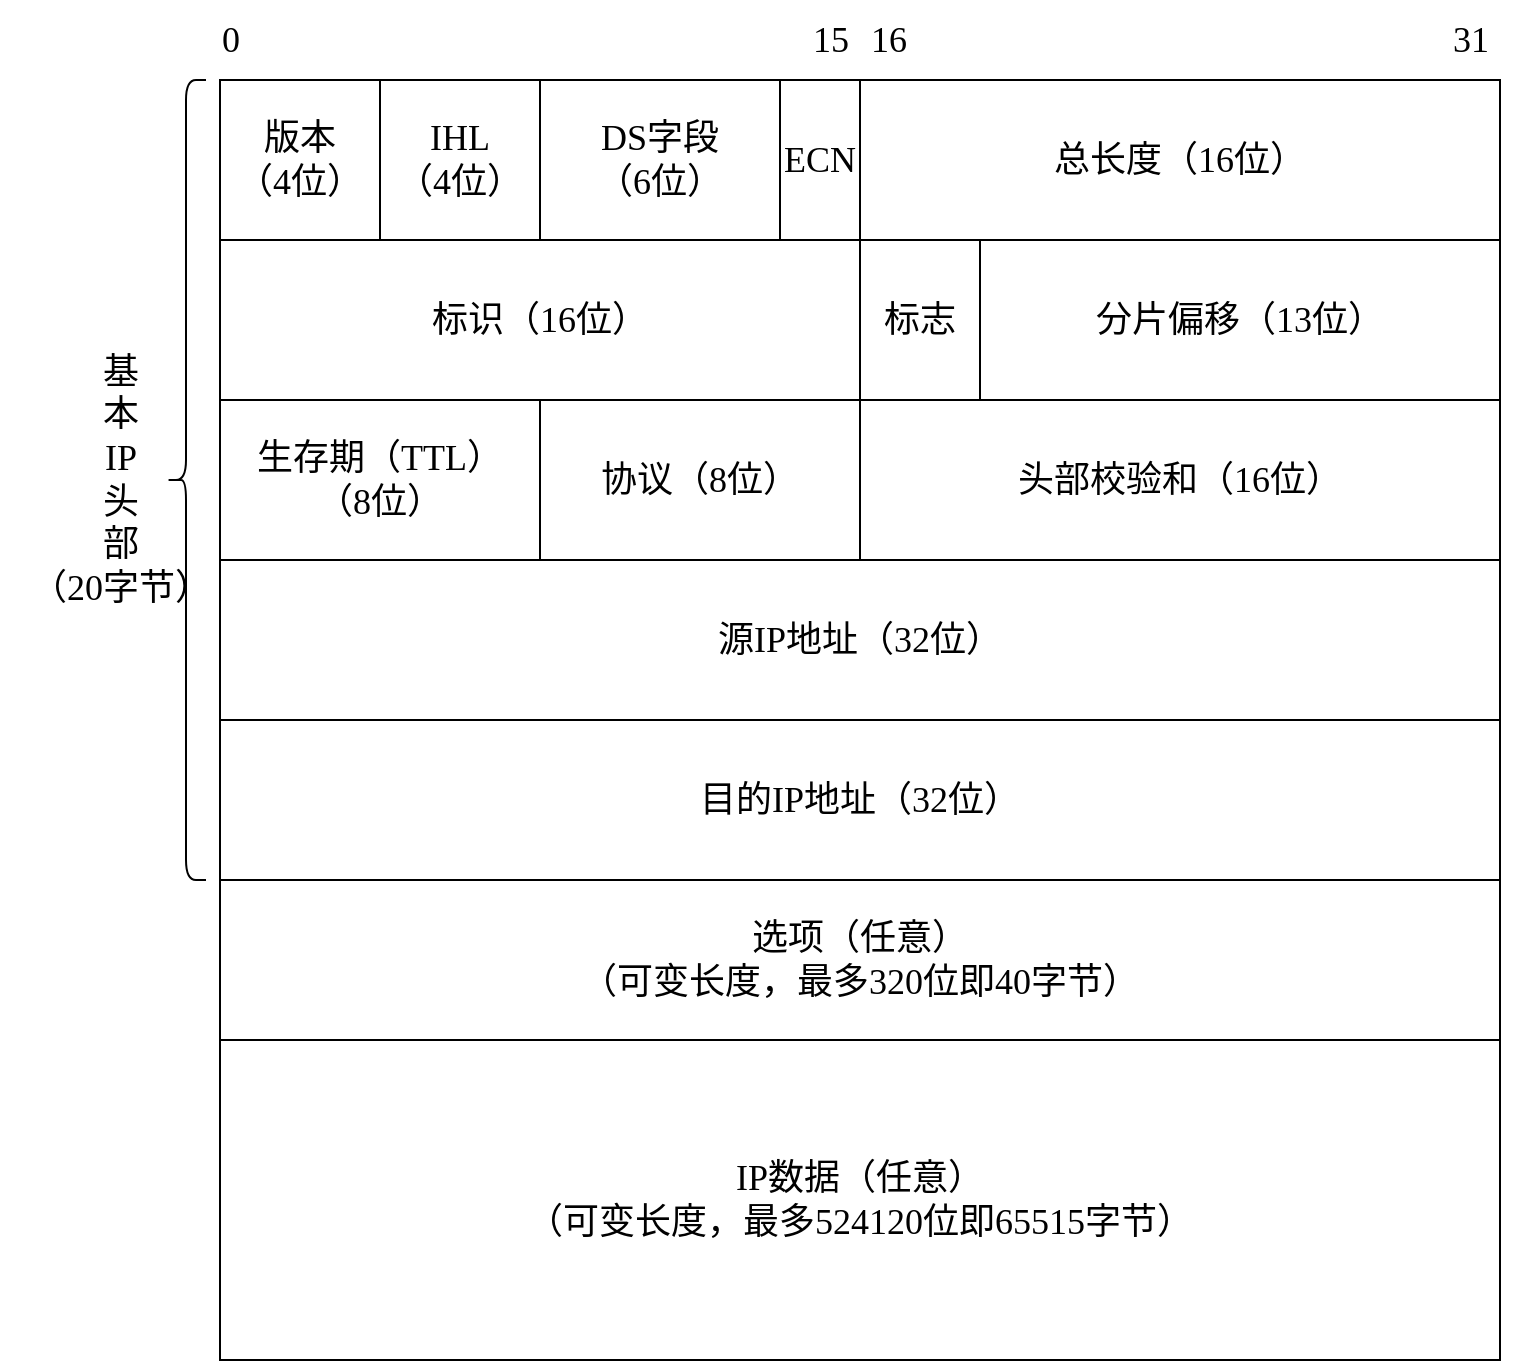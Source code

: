 <mxfile version="21.2.8" type="device" pages="2">
  <diagram name="ipv4-ip-header" id="Cs8gYPYwQowdaciJkWyL">
    <mxGraphModel dx="1548" dy="895" grid="1" gridSize="10" guides="1" tooltips="1" connect="1" arrows="0" fold="1" page="1" pageScale="1" pageWidth="827" pageHeight="1169" math="0" shadow="0">
      <root>
        <mxCell id="0" />
        <mxCell id="1" parent="0" />
        <mxCell id="3EiK8SHB0jFPuvXETLW--16" value="" style="group" vertex="1" connectable="0" parent="1">
          <mxGeometry x="110" y="80" width="640" height="640" as="geometry" />
        </mxCell>
        <mxCell id="3EiK8SHB0jFPuvXETLW--1" value="&lt;font face=&quot;Lucida Console&quot; style=&quot;font-size: 18px;&quot;&gt;版本&lt;br&gt;（4位）&lt;/font&gt;" style="rounded=0;whiteSpace=wrap;html=1;" vertex="1" parent="3EiK8SHB0jFPuvXETLW--16">
          <mxGeometry width="80" height="80" as="geometry" />
        </mxCell>
        <mxCell id="3EiK8SHB0jFPuvXETLW--2" value="&lt;font face=&quot;Lucida Console&quot; style=&quot;font-size: 18px;&quot;&gt;IHL&lt;br&gt;（4位）&lt;/font&gt;" style="rounded=0;whiteSpace=wrap;html=1;" vertex="1" parent="3EiK8SHB0jFPuvXETLW--16">
          <mxGeometry x="80" width="80" height="80" as="geometry" />
        </mxCell>
        <mxCell id="3EiK8SHB0jFPuvXETLW--3" value="&lt;font face=&quot;Lucida Console&quot; style=&quot;font-size: 18px;&quot;&gt;DS字段&lt;br&gt;（6位）&lt;/font&gt;" style="rounded=0;whiteSpace=wrap;html=1;" vertex="1" parent="3EiK8SHB0jFPuvXETLW--16">
          <mxGeometry x="160" width="120" height="80" as="geometry" />
        </mxCell>
        <mxCell id="3EiK8SHB0jFPuvXETLW--4" value="&lt;font face=&quot;Lucida Console&quot; style=&quot;font-size: 18px;&quot;&gt;ECN&lt;br&gt;&lt;/font&gt;" style="rounded=0;whiteSpace=wrap;html=1;" vertex="1" parent="3EiK8SHB0jFPuvXETLW--16">
          <mxGeometry x="280" width="40" height="80" as="geometry" />
        </mxCell>
        <mxCell id="3EiK8SHB0jFPuvXETLW--5" value="&lt;font face=&quot;Lucida Console&quot; style=&quot;font-size: 18px;&quot;&gt;总长度（16位）&lt;/font&gt;" style="rounded=0;whiteSpace=wrap;html=1;" vertex="1" parent="3EiK8SHB0jFPuvXETLW--16">
          <mxGeometry x="320" width="320" height="80" as="geometry" />
        </mxCell>
        <mxCell id="3EiK8SHB0jFPuvXETLW--6" value="&lt;font style=&quot;font-size: 18px;&quot; face=&quot;Lucida Console&quot;&gt;标识（16位）&lt;/font&gt;" style="rounded=0;whiteSpace=wrap;html=1;" vertex="1" parent="3EiK8SHB0jFPuvXETLW--16">
          <mxGeometry y="80" width="320" height="80" as="geometry" />
        </mxCell>
        <mxCell id="3EiK8SHB0jFPuvXETLW--7" value="&lt;font face=&quot;Lucida Console&quot; style=&quot;font-size: 18px;&quot;&gt;分片偏移（13位）&lt;/font&gt;" style="rounded=0;whiteSpace=wrap;html=1;" vertex="1" parent="3EiK8SHB0jFPuvXETLW--16">
          <mxGeometry x="380" y="80" width="260" height="80" as="geometry" />
        </mxCell>
        <mxCell id="3EiK8SHB0jFPuvXETLW--8" value="&lt;font face=&quot;Lucida Console&quot; style=&quot;font-size: 18px;&quot;&gt;标志&lt;br&gt;&lt;/font&gt;" style="rounded=0;whiteSpace=wrap;html=1;" vertex="1" parent="3EiK8SHB0jFPuvXETLW--16">
          <mxGeometry x="320" y="80" width="60" height="80" as="geometry" />
        </mxCell>
        <mxCell id="3EiK8SHB0jFPuvXETLW--9" value="&lt;font face=&quot;Lucida Console&quot; style=&quot;font-size: 18px;&quot;&gt;生存期（TTL）&lt;br&gt;（8位）&lt;/font&gt;" style="rounded=0;whiteSpace=wrap;html=1;" vertex="1" parent="3EiK8SHB0jFPuvXETLW--16">
          <mxGeometry y="160" width="160" height="80" as="geometry" />
        </mxCell>
        <mxCell id="3EiK8SHB0jFPuvXETLW--10" value="&lt;font face=&quot;Lucida Console&quot; style=&quot;font-size: 18px;&quot;&gt;协议（8位）&lt;/font&gt;" style="rounded=0;whiteSpace=wrap;html=1;" vertex="1" parent="3EiK8SHB0jFPuvXETLW--16">
          <mxGeometry x="160" y="160" width="160" height="80" as="geometry" />
        </mxCell>
        <mxCell id="3EiK8SHB0jFPuvXETLW--11" value="&lt;font face=&quot;Lucida Console&quot; style=&quot;font-size: 18px;&quot;&gt;头部校验和（16位）&lt;/font&gt;" style="rounded=0;whiteSpace=wrap;html=1;" vertex="1" parent="3EiK8SHB0jFPuvXETLW--16">
          <mxGeometry x="320" y="160" width="320" height="80" as="geometry" />
        </mxCell>
        <mxCell id="3EiK8SHB0jFPuvXETLW--12" value="&lt;font face=&quot;Lucida Console&quot; style=&quot;font-size: 18px;&quot;&gt;源IP地址（32位）&lt;/font&gt;" style="rounded=0;whiteSpace=wrap;html=1;" vertex="1" parent="3EiK8SHB0jFPuvXETLW--16">
          <mxGeometry y="240" width="640" height="80" as="geometry" />
        </mxCell>
        <mxCell id="3EiK8SHB0jFPuvXETLW--13" value="&lt;font face=&quot;Lucida Console&quot; style=&quot;font-size: 18px;&quot;&gt;目的IP地址（32位）&lt;/font&gt;" style="rounded=0;whiteSpace=wrap;html=1;" vertex="1" parent="3EiK8SHB0jFPuvXETLW--16">
          <mxGeometry y="320" width="640" height="80" as="geometry" />
        </mxCell>
        <mxCell id="3EiK8SHB0jFPuvXETLW--14" value="&lt;font face=&quot;Lucida Console&quot; style=&quot;font-size: 18px;&quot;&gt;选项（任意）&lt;br&gt;（可变长度，最多320位即40字节）&lt;/font&gt;" style="rounded=0;whiteSpace=wrap;html=1;" vertex="1" parent="3EiK8SHB0jFPuvXETLW--16">
          <mxGeometry y="400" width="640" height="80" as="geometry" />
        </mxCell>
        <mxCell id="3EiK8SHB0jFPuvXETLW--15" value="&lt;font face=&quot;Lucida Console&quot; style=&quot;font-size: 18px;&quot;&gt;IP数据（任意）&lt;br&gt;（可变长度，最多524120位即65515字节）&lt;/font&gt;" style="rounded=0;whiteSpace=wrap;html=1;" vertex="1" parent="3EiK8SHB0jFPuvXETLW--16">
          <mxGeometry y="480" width="640" height="160" as="geometry" />
        </mxCell>
        <mxCell id="3EiK8SHB0jFPuvXETLW--17" value="&lt;font style=&quot;font-size: 18px;&quot; face=&quot;Lucida Console&quot;&gt;0&lt;/font&gt;" style="text;html=1;align=center;verticalAlign=middle;resizable=0;points=[];autosize=1;strokeColor=none;fillColor=none;" vertex="1" parent="1">
          <mxGeometry x="100" y="40" width="30" height="40" as="geometry" />
        </mxCell>
        <mxCell id="3EiK8SHB0jFPuvXETLW--18" value="&lt;font style=&quot;font-size: 18px;&quot; face=&quot;Lucida Console&quot;&gt;15&lt;/font&gt;" style="text;html=1;align=center;verticalAlign=middle;resizable=0;points=[];autosize=1;strokeColor=none;fillColor=none;" vertex="1" parent="1">
          <mxGeometry x="390" y="40" width="50" height="40" as="geometry" />
        </mxCell>
        <mxCell id="3EiK8SHB0jFPuvXETLW--19" value="&lt;font style=&quot;font-size: 18px;&quot; face=&quot;Lucida Console&quot;&gt;16&lt;/font&gt;" style="text;html=1;align=center;verticalAlign=middle;resizable=0;points=[];autosize=1;strokeColor=none;fillColor=none;" vertex="1" parent="1">
          <mxGeometry x="419" y="40" width="50" height="40" as="geometry" />
        </mxCell>
        <mxCell id="3EiK8SHB0jFPuvXETLW--20" value="&lt;font style=&quot;font-size: 18px;&quot; face=&quot;Lucida Console&quot;&gt;31&lt;/font&gt;" style="text;html=1;align=center;verticalAlign=middle;resizable=0;points=[];autosize=1;strokeColor=none;fillColor=none;" vertex="1" parent="1">
          <mxGeometry x="710" y="40" width="50" height="40" as="geometry" />
        </mxCell>
        <mxCell id="3EiK8SHB0jFPuvXETLW--24" value="" style="line;strokeWidth=2;direction=south;html=1;strokeColor=none;" vertex="1" parent="1">
          <mxGeometry x="75" y="100" width="10" height="160" as="geometry" />
        </mxCell>
        <mxCell id="3EiK8SHB0jFPuvXETLW--27" value="" style="shape=curlyBracket;whiteSpace=wrap;html=1;rounded=1;labelPosition=left;verticalLabelPosition=middle;align=right;verticalAlign=middle;" vertex="1" parent="1">
          <mxGeometry x="83" y="80" width="20" height="400" as="geometry" />
        </mxCell>
        <mxCell id="3EiK8SHB0jFPuvXETLW--28" value="&lt;font style=&quot;font-size: 18px;&quot; face=&quot;Lucida Console&quot;&gt;基&lt;br&gt;本&lt;br&gt;IP&lt;br&gt;头&lt;br&gt;部&lt;br&gt;（20字节）&lt;br&gt;&lt;/font&gt;" style="text;html=1;align=center;verticalAlign=middle;resizable=0;points=[];autosize=1;strokeColor=none;fillColor=none;" vertex="1" parent="1">
          <mxGeometry y="210" width="120" height="140" as="geometry" />
        </mxCell>
      </root>
    </mxGraphModel>
  </diagram>
  <diagram id="82FecOU3hrKxWF31Tx_1" name="ipv6-ip-header">
    <mxGraphModel dx="1548" dy="895" grid="1" gridSize="10" guides="1" tooltips="1" connect="1" arrows="1" fold="1" page="1" pageScale="1" pageWidth="827" pageHeight="1169" math="0" shadow="0">
      <root>
        <mxCell id="0" />
        <mxCell id="1" parent="0" />
      </root>
    </mxGraphModel>
  </diagram>
</mxfile>
